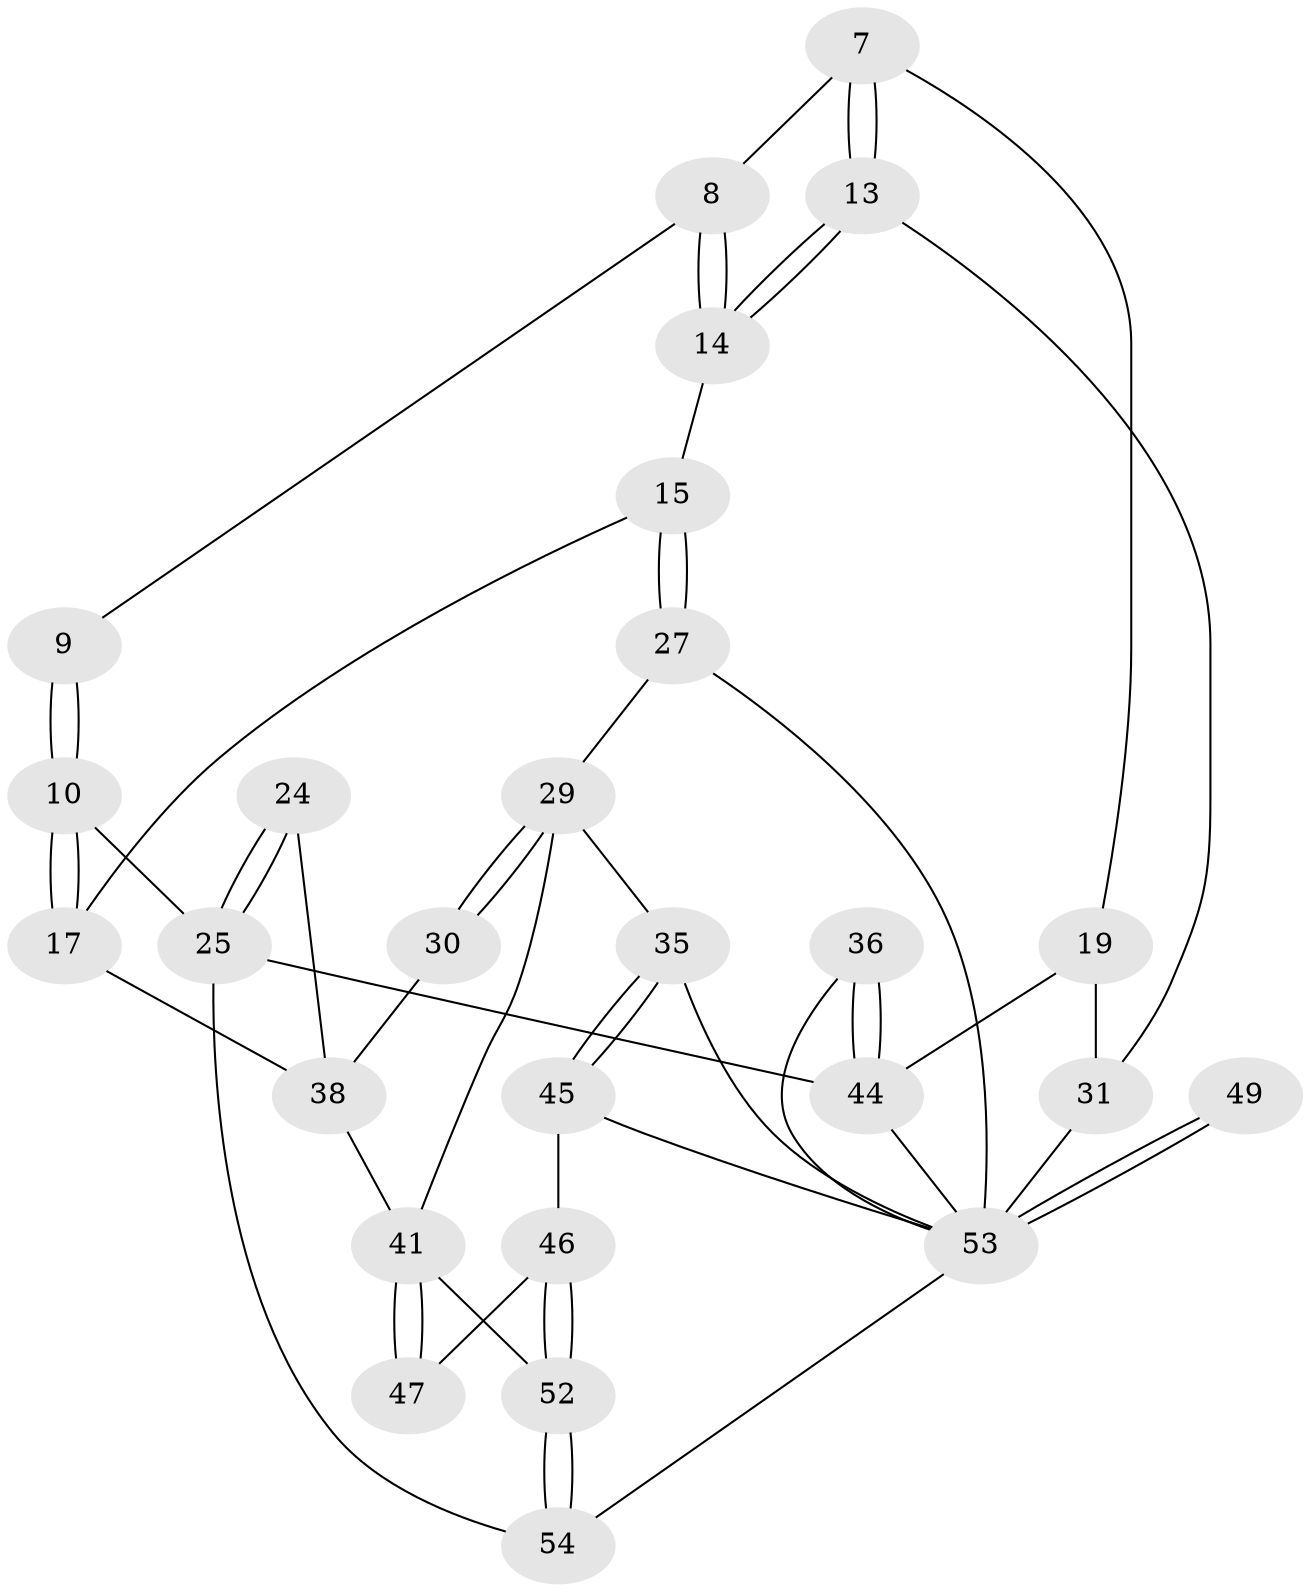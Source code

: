 // original degree distribution, {3: 0.037037037037037035, 4: 0.2222222222222222, 5: 0.5555555555555556, 6: 0.18518518518518517}
// Generated by graph-tools (version 1.1) at 2025/00/03/09/25 05:00:46]
// undirected, 27 vertices, 56 edges
graph export_dot {
graph [start="1"]
  node [color=gray90,style=filled];
  7 [pos="+0.6618693178020594+0.0981305601151468",super="+1"];
  8 [pos="+0.5477514984505633+0.10286713093017485"];
  9 [pos="+0.537586209505056+0.08877622614443018"];
  10 [pos="+0.3996061997230995+0.12765266262902825",super="+6"];
  13 [pos="+0.6866091792658562+0.25749460460381135"];
  14 [pos="+0.5485676483175862+0.2643473220030828"];
  15 [pos="+0.5298611034997195+0.2718193558269246"];
  17 [pos="+0.3932059839245757+0.20385061264235746",super="+16"];
  19 [pos="+1+0.30937411496084316",super="+11"];
  24 [pos="+0+0.585636681299506",super="+21"];
  25 [pos="+0+1",super="+4"];
  27 [pos="+0.5586680480585142+0.4418848751543613"];
  29 [pos="+0.42249524543616174+0.5128318921665771",super="+28"];
  30 [pos="+0.3860004393975114+0.44929572077941626"];
  31 [pos="+0.7807682671937619+0.3666471985308261",super="+12"];
  35 [pos="+0.6227230502032524+0.5398746058201878"];
  36 [pos="+1+0.35212996292378385"];
  38 [pos="+0.24139599927341607+0.5195343899087937",super="+26+23+20"];
  41 [pos="+0.2336879962978519+0.6854691825378884",super="+40+39"];
  44 [pos="+1+1",super="+18"];
  45 [pos="+0.5783909474475352+0.622482570362002"];
  46 [pos="+0.47667482565973684+0.6300873565536997"];
  47 [pos="+0.42475811353553117+0.5404818341006701"];
  49 [pos="+1+1"];
  52 [pos="+0.47443193409643386+0.6358632466912486",super="+42"];
  53 [pos="+0.7350001370025625+0.902971993285792",super="+51+50"];
  54 [pos="+0.49416809424273733+0.8951270962167449",super="+43"];
  7 -- 8;
  7 -- 13;
  7 -- 13;
  7 -- 19;
  8 -- 9;
  8 -- 14;
  8 -- 14;
  9 -- 10 [weight=2];
  9 -- 10;
  10 -- 17;
  10 -- 17;
  10 -- 25;
  13 -- 14;
  13 -- 14;
  13 -- 31;
  14 -- 15;
  15 -- 27;
  15 -- 27;
  15 -- 17;
  17 -- 38 [weight=2];
  19 -- 31 [weight=2];
  19 -- 44 [weight=2];
  24 -- 25 [weight=2];
  24 -- 25;
  24 -- 38 [weight=2];
  25 -- 44 [weight=2];
  25 -- 54;
  27 -- 29;
  27 -- 53;
  29 -- 30;
  29 -- 30;
  29 -- 35;
  29 -- 41;
  30 -- 38 [weight=2];
  31 -- 53;
  35 -- 45;
  35 -- 45;
  35 -- 53;
  36 -- 44 [weight=2];
  36 -- 44;
  36 -- 53;
  38 -- 41;
  41 -- 47 [weight=2];
  41 -- 47;
  41 -- 52;
  44 -- 53;
  45 -- 46;
  45 -- 53;
  46 -- 47;
  46 -- 52;
  46 -- 52;
  49 -- 53 [weight=3];
  49 -- 53;
  52 -- 54 [weight=2];
  52 -- 54;
  53 -- 54;
}
